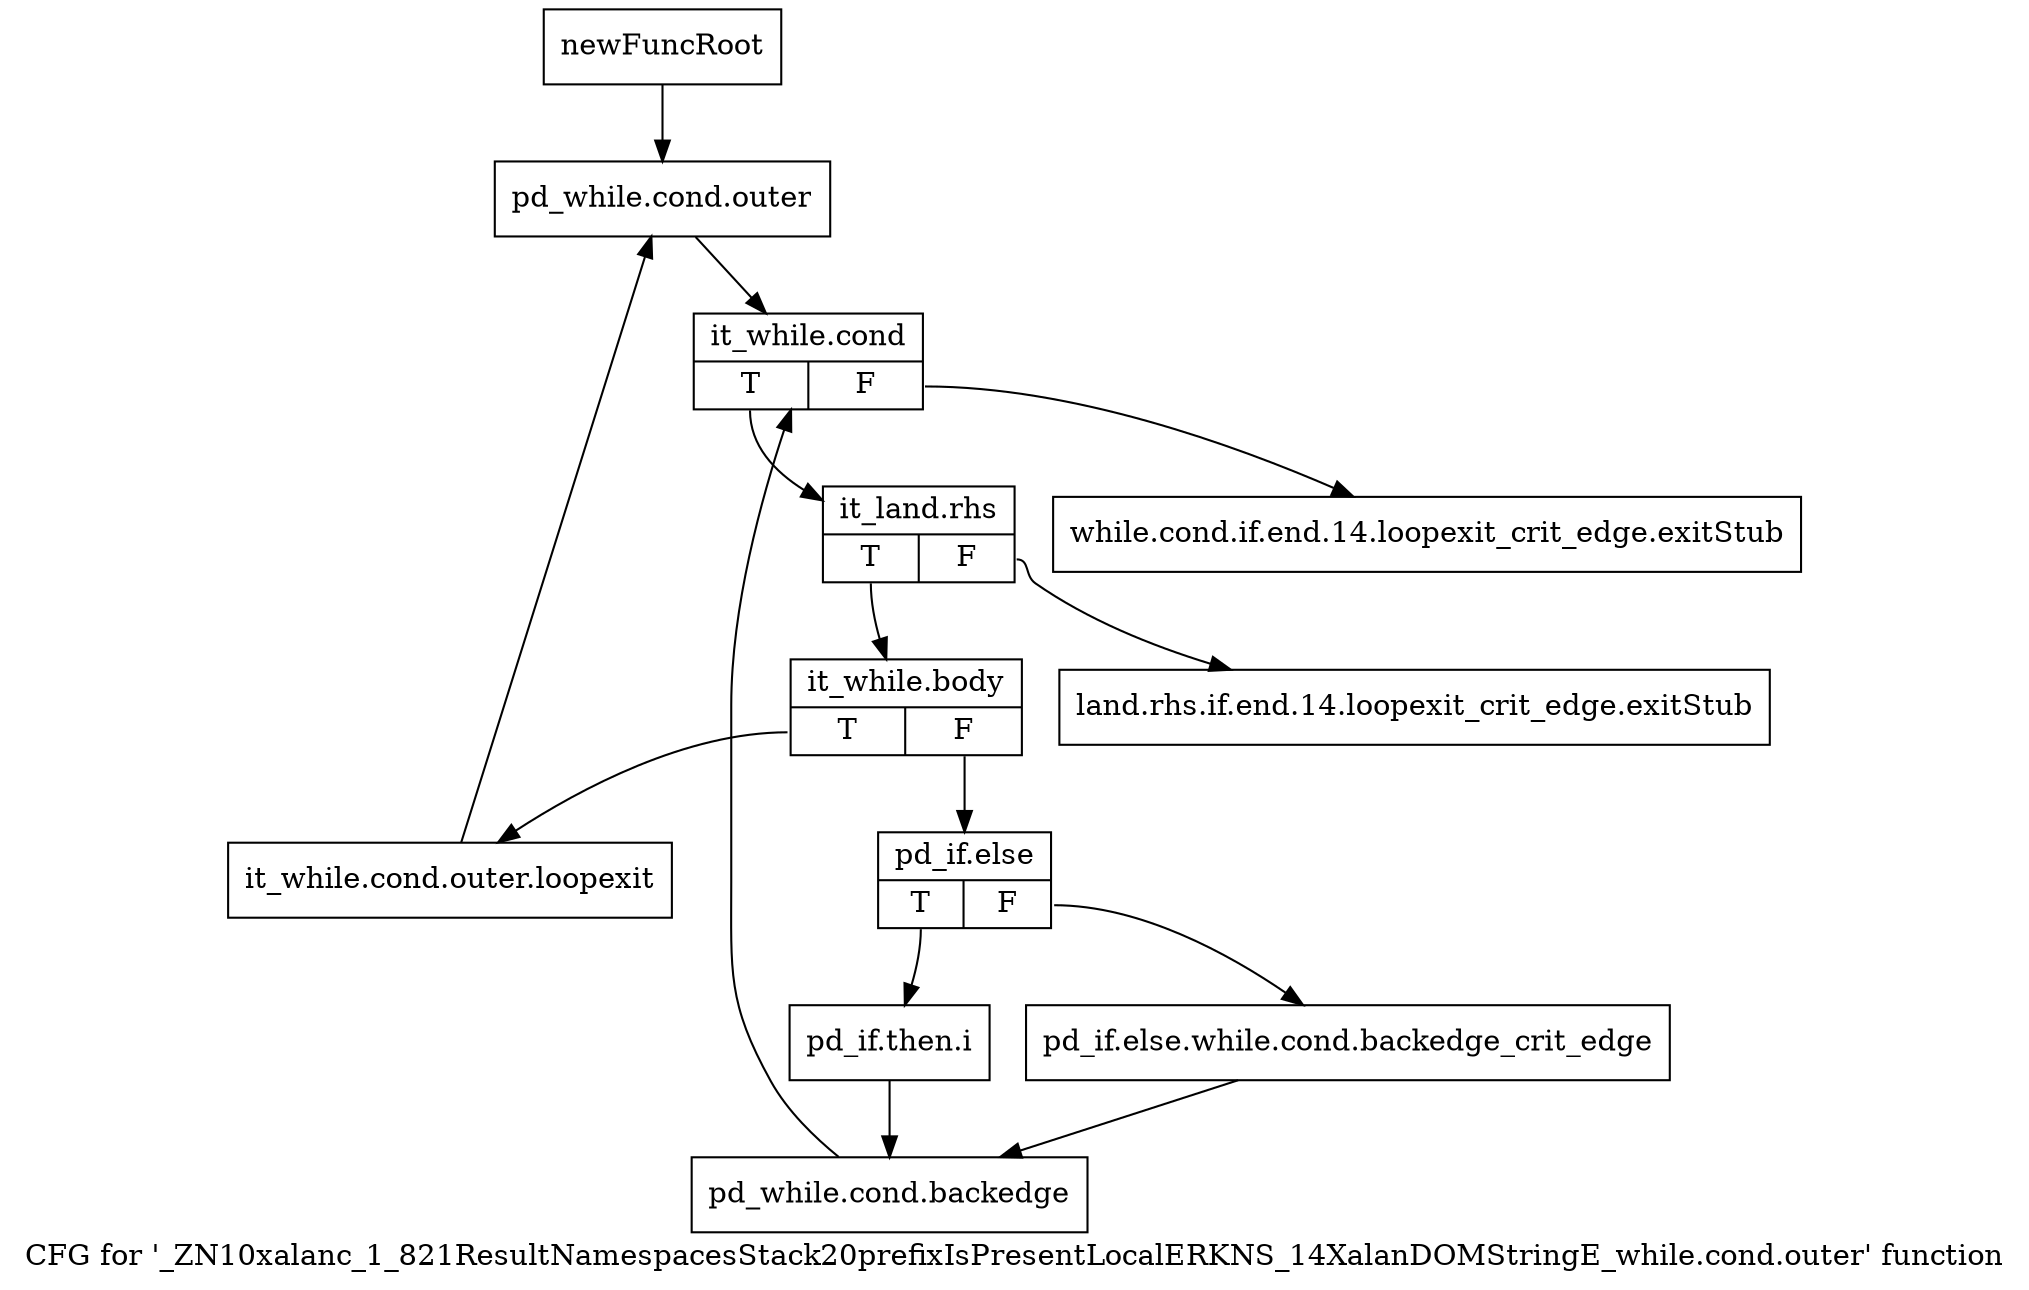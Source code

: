 digraph "CFG for '_ZN10xalanc_1_821ResultNamespacesStack20prefixIsPresentLocalERKNS_14XalanDOMStringE_while.cond.outer' function" {
	label="CFG for '_ZN10xalanc_1_821ResultNamespacesStack20prefixIsPresentLocalERKNS_14XalanDOMStringE_while.cond.outer' function";

	Node0x9fc67b0 [shape=record,label="{newFuncRoot}"];
	Node0x9fc67b0 -> Node0x9fc68a0;
	Node0x9fc6800 [shape=record,label="{while.cond.if.end.14.loopexit_crit_edge.exitStub}"];
	Node0x9fc6850 [shape=record,label="{land.rhs.if.end.14.loopexit_crit_edge.exitStub}"];
	Node0x9fc68a0 [shape=record,label="{pd_while.cond.outer}"];
	Node0x9fc68a0 -> Node0x9fc68f0;
	Node0x9fc68f0 [shape=record,label="{it_while.cond|{<s0>T|<s1>F}}"];
	Node0x9fc68f0:s0 -> Node0x9fc6940;
	Node0x9fc68f0:s1 -> Node0x9fc6800;
	Node0x9fc6940 [shape=record,label="{it_land.rhs|{<s0>T|<s1>F}}"];
	Node0x9fc6940:s0 -> Node0x9fc6990;
	Node0x9fc6940:s1 -> Node0x9fc6850;
	Node0x9fc6990 [shape=record,label="{it_while.body|{<s0>T|<s1>F}}"];
	Node0x9fc6990:s0 -> Node0x9fc6bd0;
	Node0x9fc6990:s1 -> Node0x9fc69e0;
	Node0x9fc69e0 [shape=record,label="{pd_if.else|{<s0>T|<s1>F}}"];
	Node0x9fc69e0:s0 -> Node0x9fc6b30;
	Node0x9fc69e0:s1 -> Node0x9fc6ae0;
	Node0x9fc6ae0 [shape=record,label="{pd_if.else.while.cond.backedge_crit_edge}"];
	Node0x9fc6ae0 -> Node0x9fc6b80;
	Node0x9fc6b30 [shape=record,label="{pd_if.then.i}"];
	Node0x9fc6b30 -> Node0x9fc6b80;
	Node0x9fc6b80 [shape=record,label="{pd_while.cond.backedge}"];
	Node0x9fc6b80 -> Node0x9fc68f0;
	Node0x9fc6bd0 [shape=record,label="{it_while.cond.outer.loopexit}"];
	Node0x9fc6bd0 -> Node0x9fc68a0;
}
